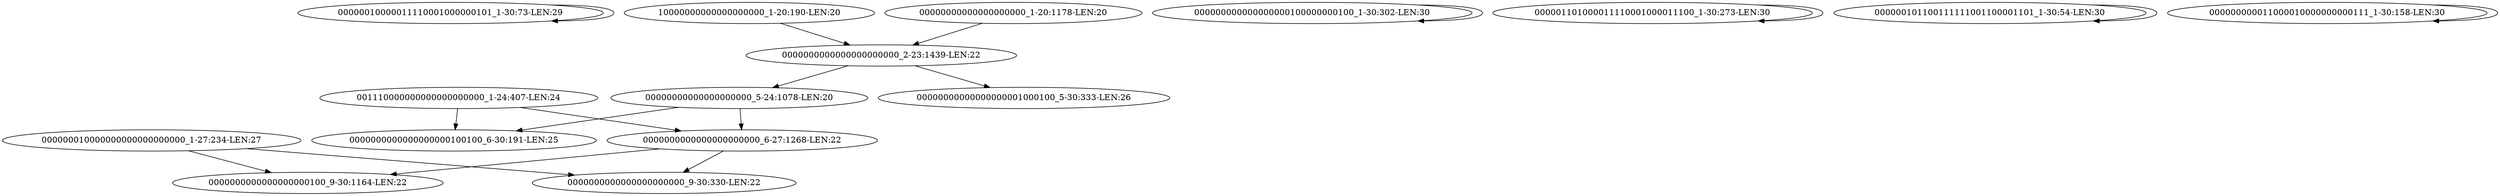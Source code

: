 digraph G {
    "00000010000011110001000000101_1-30:73-LEN:29" -> "00000010000011110001000000101_1-30:73-LEN:29";
    "10000000000000000000_1-20:190-LEN:20" -> "0000000000000000000000_2-23:1439-LEN:22";
    "001110000000000000000000_1-24:407-LEN:24" -> "0000000000000000000100100_6-30:191-LEN:25";
    "001110000000000000000000_1-24:407-LEN:24" -> "0000000000000000000000_6-27:1268-LEN:22";
    "00000000000000000000_5-24:1078-LEN:20" -> "0000000000000000000100100_6-30:191-LEN:25";
    "00000000000000000000_5-24:1078-LEN:20" -> "0000000000000000000000_6-27:1268-LEN:22";
    "000000000000000000100000000100_1-30:302-LEN:30" -> "000000000000000000100000000100_1-30:302-LEN:30";
    "000000010000000000000000000_1-27:234-LEN:27" -> "0000000000000000000100_9-30:1164-LEN:22";
    "000000010000000000000000000_1-27:234-LEN:27" -> "0000000000000000000000_9-30:330-LEN:22";
    "0000000000000000000000_6-27:1268-LEN:22" -> "0000000000000000000100_9-30:1164-LEN:22";
    "0000000000000000000000_6-27:1268-LEN:22" -> "0000000000000000000000_9-30:330-LEN:22";
    "000001101000011110001000011100_1-30:273-LEN:30" -> "000001101000011110001000011100_1-30:273-LEN:30";
    "0000000000000000000000_2-23:1439-LEN:22" -> "00000000000000000000_5-24:1078-LEN:20";
    "0000000000000000000000_2-23:1439-LEN:22" -> "00000000000000000001000100_5-30:333-LEN:26";
    "000000101100111111001100001101_1-30:54-LEN:30" -> "000000101100111111001100001101_1-30:54-LEN:30";
    "000000000011000010000000000111_1-30:158-LEN:30" -> "000000000011000010000000000111_1-30:158-LEN:30";
    "00000000000000000000_1-20:1178-LEN:20" -> "0000000000000000000000_2-23:1439-LEN:22";
}
